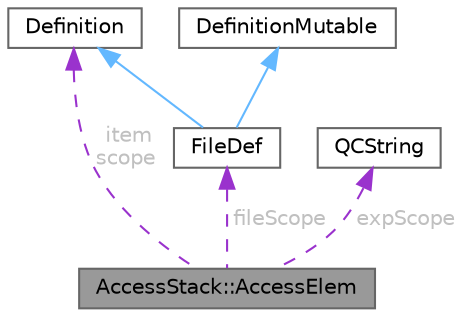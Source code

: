 digraph "AccessStack::AccessElem"
{
 // INTERACTIVE_SVG=YES
 // LATEX_PDF_SIZE
  bgcolor="transparent";
  edge [fontname=Helvetica,fontsize=10,labelfontname=Helvetica,labelfontsize=10];
  node [fontname=Helvetica,fontsize=10,shape=box,height=0.2,width=0.4];
  Node1 [label="AccessStack::AccessElem",height=0.2,width=0.4,color="gray40", fillcolor="grey60", style="filled", fontcolor="black",tooltip="Element in the stack."];
  Node2 -> Node1 [dir="back",color="darkorchid3",style="dashed",label=" item\nscope",fontcolor="grey" ];
  Node2 [label="Definition",height=0.2,width=0.4,color="gray40", fillcolor="white", style="filled",URL="$d5/dcc/class_definition.html",tooltip="The common base class of all entity definitions found in the sources."];
  Node3 -> Node1 [dir="back",color="darkorchid3",style="dashed",label=" fileScope",fontcolor="grey" ];
  Node3 [label="FileDef",height=0.2,width=0.4,color="gray40", fillcolor="white", style="filled",URL="$de/db0/class_file_def.html",tooltip="A model of a file symbol."];
  Node4 -> Node3 [dir="back",color="steelblue1",style="solid"];
  Node4 [label="DefinitionMutable",height=0.2,width=0.4,color="gray40", fillcolor="white", style="filled",URL="$d0/d46/class_definition_mutable.html",tooltip=" "];
  Node2 -> Node3 [dir="back",color="steelblue1",style="solid"];
  Node5 -> Node1 [dir="back",color="darkorchid3",style="dashed",label=" expScope",fontcolor="grey" ];
  Node5 [label="QCString",height=0.2,width=0.4,color="gray40", fillcolor="white", style="filled",URL="$d9/d45/class_q_c_string.html",tooltip="This is an alternative implementation of QCString."];
}
